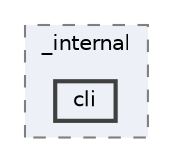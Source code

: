 digraph "C:/Users/LukeMabie/documents/Development/Password_Saver_Using_Django-master/venv/Lib/site-packages/pip/_internal/cli"
{
 // LATEX_PDF_SIZE
  bgcolor="transparent";
  edge [fontname=Helvetica,fontsize=10,labelfontname=Helvetica,labelfontsize=10];
  node [fontname=Helvetica,fontsize=10,shape=box,height=0.2,width=0.4];
  compound=true
  subgraph clusterdir_2427310657220688c22b1bfd5616a647 {
    graph [ bgcolor="#edf0f7", pencolor="grey50", label="_internal", fontname=Helvetica,fontsize=10 style="filled,dashed", URL="dir_2427310657220688c22b1bfd5616a647.html",tooltip=""]
  dir_f9c0d2a8d88e6aa97096aa55d5fd9136 [label="cli", fillcolor="#edf0f7", color="grey25", style="filled,bold", URL="dir_f9c0d2a8d88e6aa97096aa55d5fd9136.html",tooltip=""];
  }
}
